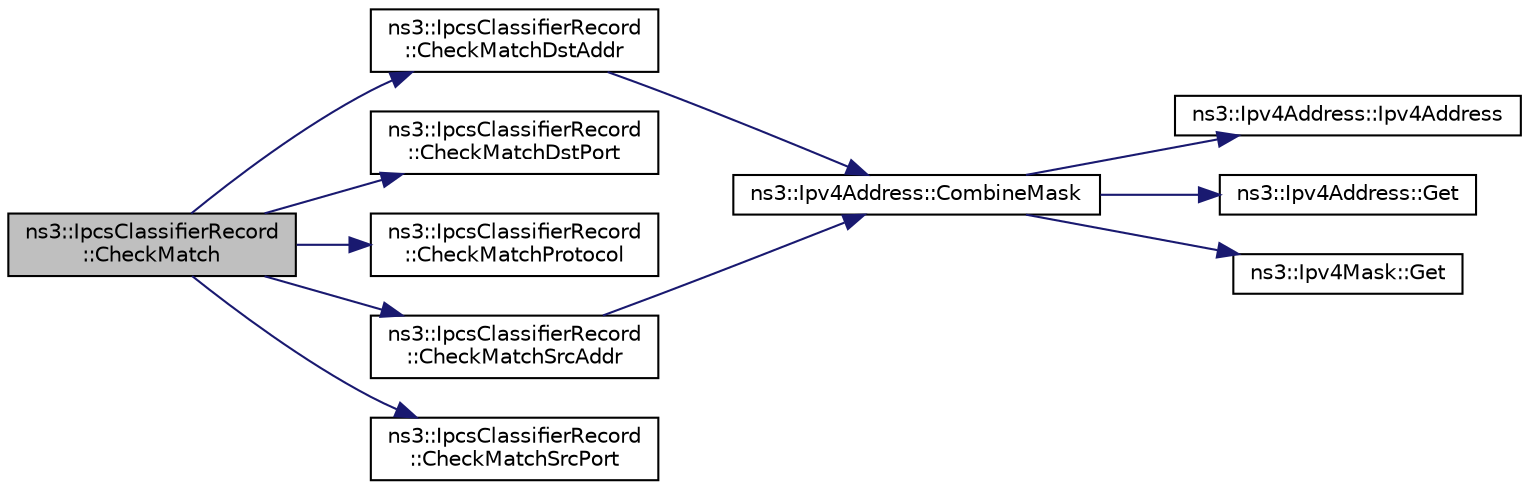 digraph "ns3::IpcsClassifierRecord::CheckMatch"
{
 // LATEX_PDF_SIZE
  edge [fontname="Helvetica",fontsize="10",labelfontname="Helvetica",labelfontsize="10"];
  node [fontname="Helvetica",fontsize="10",shape=record];
  rankdir="LR";
  Node1 [label="ns3::IpcsClassifierRecord\l::CheckMatch",height=0.2,width=0.4,color="black", fillcolor="grey75", style="filled", fontcolor="black",tooltip="check if a packets can be used with this classifier"];
  Node1 -> Node2 [color="midnightblue",fontsize="10",style="solid",fontname="Helvetica"];
  Node2 [label="ns3::IpcsClassifierRecord\l::CheckMatchDstAddr",height=0.2,width=0.4,color="black", fillcolor="white", style="filled",URL="$classns3_1_1_ipcs_classifier_record.html#aadab8eabdbafa17902c0fe1b353b4b98",tooltip="Check match destination address function."];
  Node2 -> Node3 [color="midnightblue",fontsize="10",style="solid",fontname="Helvetica"];
  Node3 [label="ns3::Ipv4Address::CombineMask",height=0.2,width=0.4,color="black", fillcolor="white", style="filled",URL="$classns3_1_1_ipv4_address.html#adfdc8899f368a102d7286f7110866d57",tooltip="Combine this address with a network mask."];
  Node3 -> Node4 [color="midnightblue",fontsize="10",style="solid",fontname="Helvetica"];
  Node4 [label="ns3::Ipv4Address::Ipv4Address",height=0.2,width=0.4,color="black", fillcolor="white", style="filled",URL="$classns3_1_1_ipv4_address.html#aaabb51dd481f4b6908afd72affc49b20",tooltip=" "];
  Node3 -> Node5 [color="midnightblue",fontsize="10",style="solid",fontname="Helvetica"];
  Node5 [label="ns3::Ipv4Address::Get",height=0.2,width=0.4,color="black", fillcolor="white", style="filled",URL="$classns3_1_1_ipv4_address.html#a154da9b1ff6eb451dc4840613fe43e73",tooltip="Get the host-order 32-bit IP address."];
  Node3 -> Node6 [color="midnightblue",fontsize="10",style="solid",fontname="Helvetica"];
  Node6 [label="ns3::Ipv4Mask::Get",height=0.2,width=0.4,color="black", fillcolor="white", style="filled",URL="$classns3_1_1_ipv4_mask.html#af0e131a08c4b0c983e92568fd4b23712",tooltip="Get the host-order 32-bit IP mask."];
  Node1 -> Node7 [color="midnightblue",fontsize="10",style="solid",fontname="Helvetica"];
  Node7 [label="ns3::IpcsClassifierRecord\l::CheckMatchDstPort",height=0.2,width=0.4,color="black", fillcolor="white", style="filled",URL="$classns3_1_1_ipcs_classifier_record.html#afa68fd6e47fc5f9362228ed676281a54",tooltip="Check match destination port function."];
  Node1 -> Node8 [color="midnightblue",fontsize="10",style="solid",fontname="Helvetica"];
  Node8 [label="ns3::IpcsClassifierRecord\l::CheckMatchProtocol",height=0.2,width=0.4,color="black", fillcolor="white", style="filled",URL="$classns3_1_1_ipcs_classifier_record.html#a344bd21761a8e83cbf85006305f25fdf",tooltip="Check match protocol function."];
  Node1 -> Node9 [color="midnightblue",fontsize="10",style="solid",fontname="Helvetica"];
  Node9 [label="ns3::IpcsClassifierRecord\l::CheckMatchSrcAddr",height=0.2,width=0.4,color="black", fillcolor="white", style="filled",URL="$classns3_1_1_ipcs_classifier_record.html#a25078281c70b1d6b30671a68ef9d77b1",tooltip="Check match source address function."];
  Node9 -> Node3 [color="midnightblue",fontsize="10",style="solid",fontname="Helvetica"];
  Node1 -> Node10 [color="midnightblue",fontsize="10",style="solid",fontname="Helvetica"];
  Node10 [label="ns3::IpcsClassifierRecord\l::CheckMatchSrcPort",height=0.2,width=0.4,color="black", fillcolor="white", style="filled",URL="$classns3_1_1_ipcs_classifier_record.html#a8c7da0bf38c2a3023ed8eeccf95b321c",tooltip="Check match source port function."];
}
